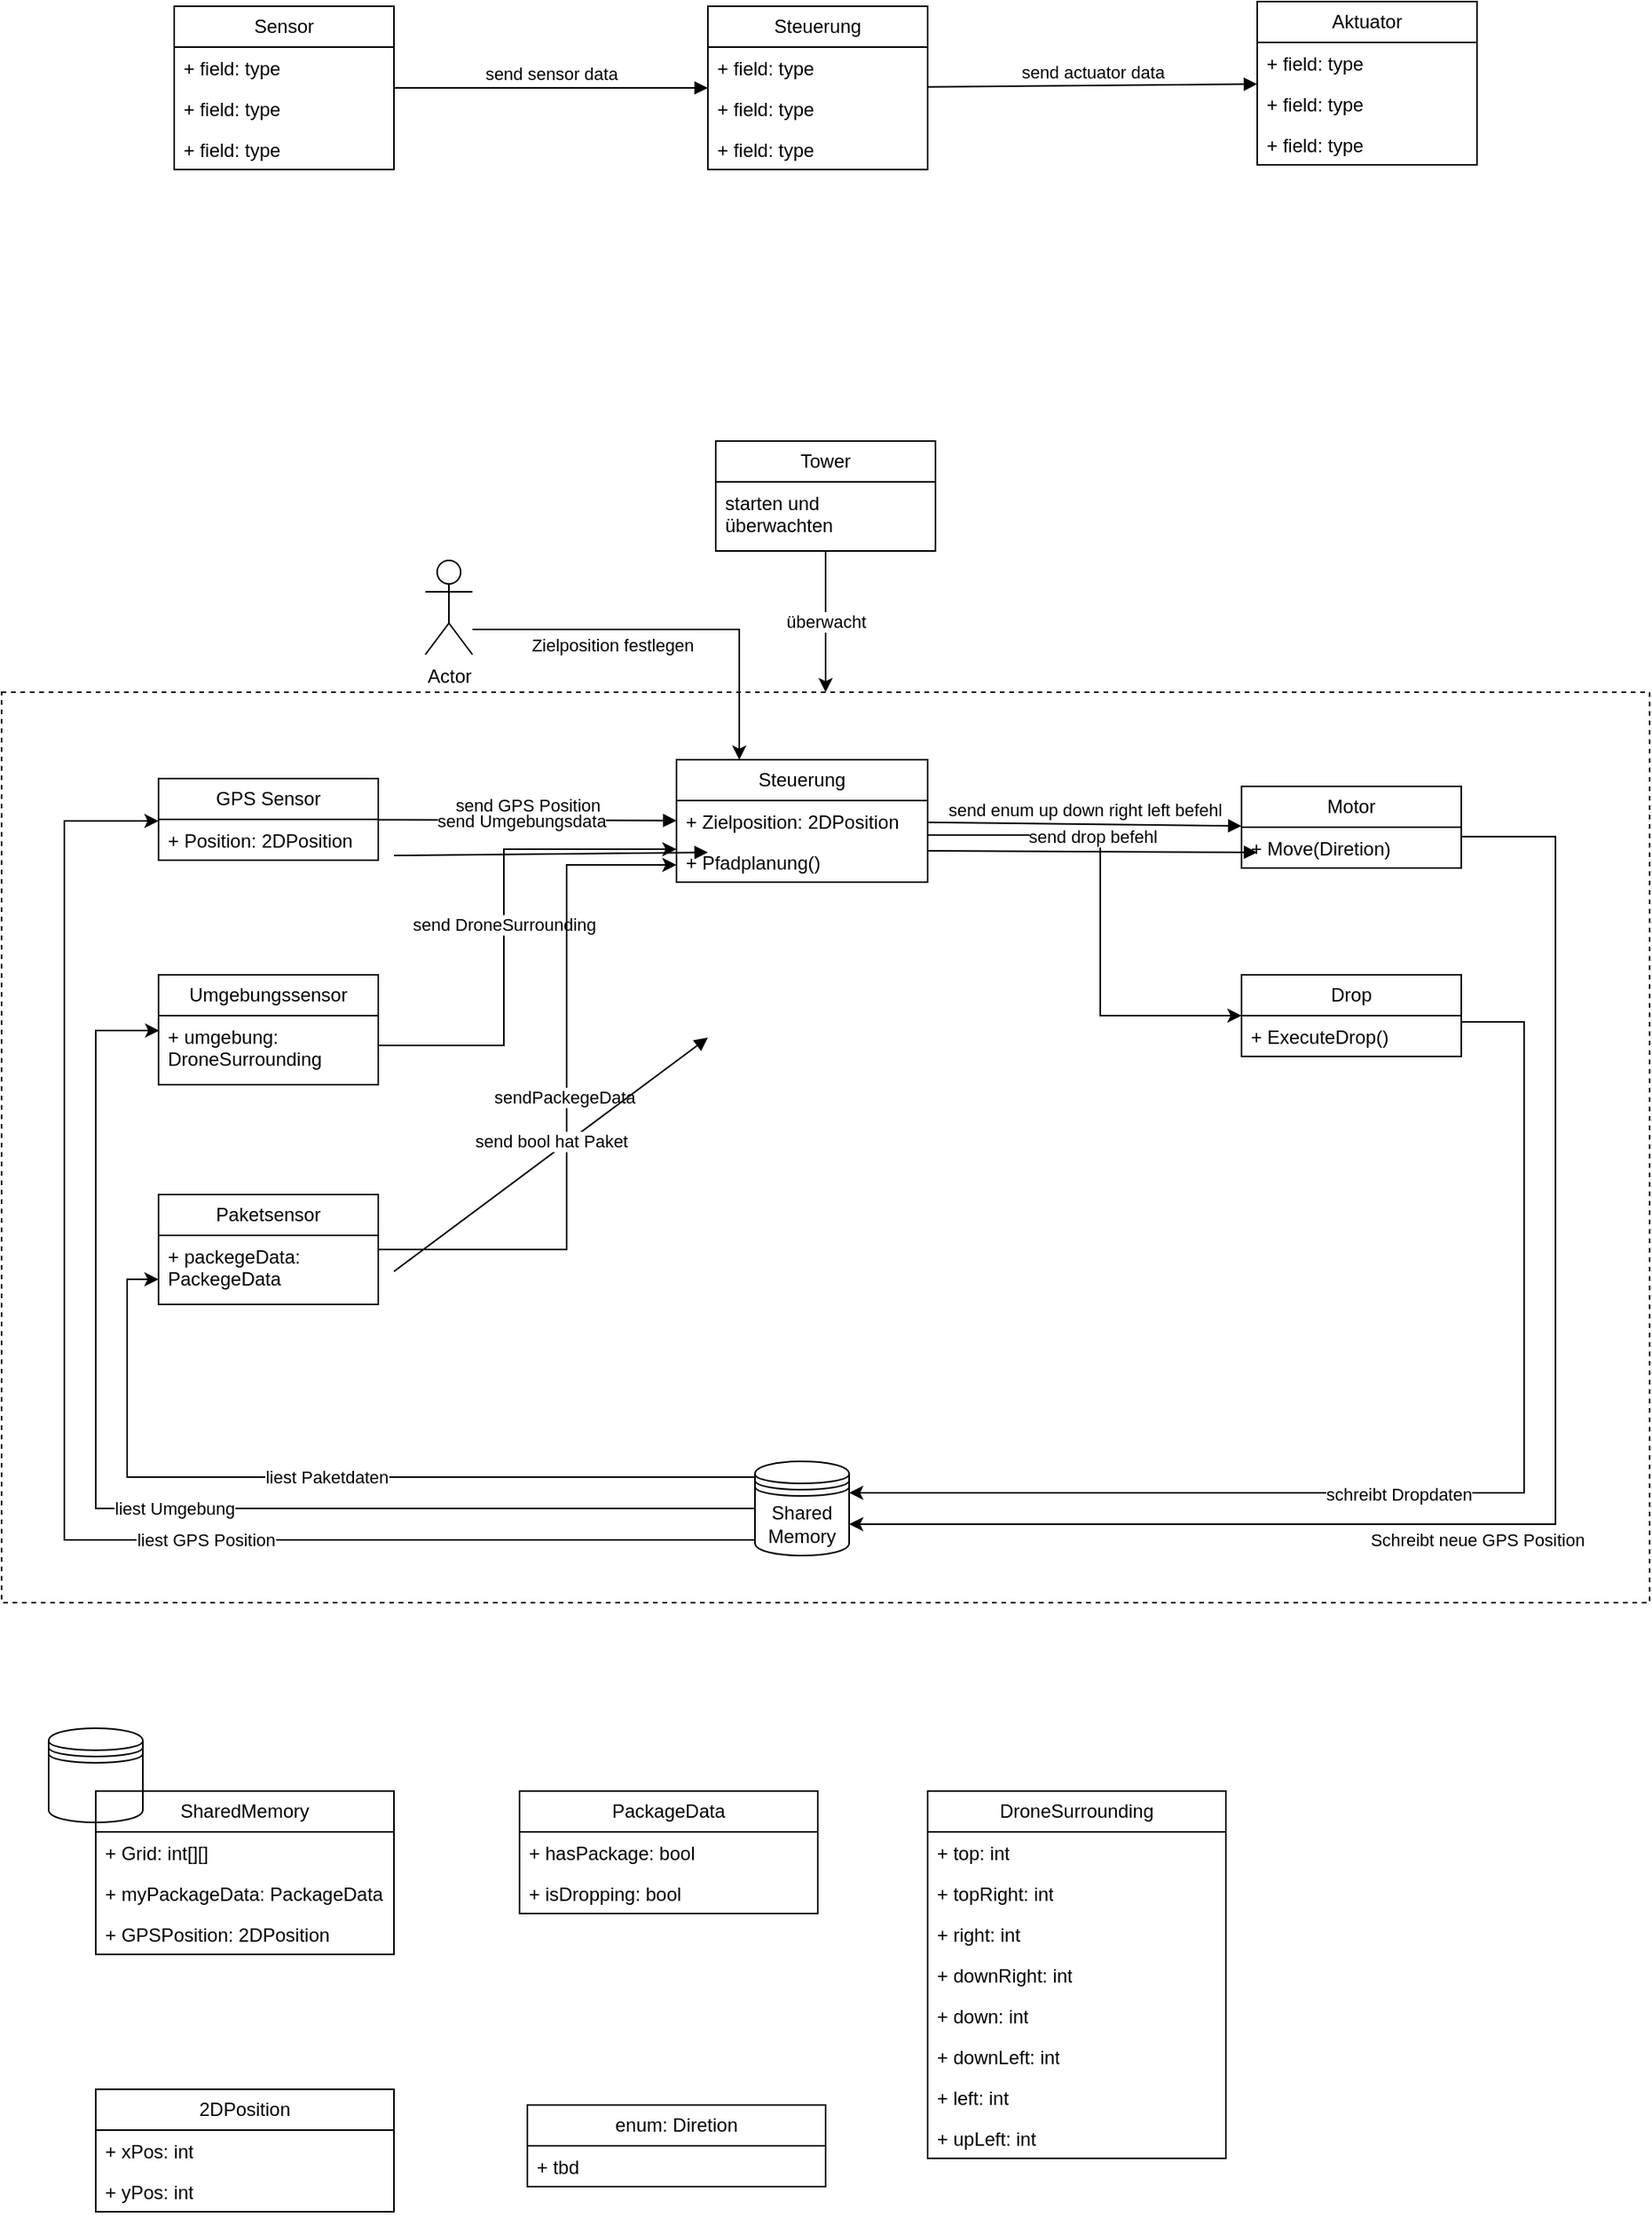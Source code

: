 <mxfile version="22.1.7" type="github">
  <diagram name="Seite-1" id="uK9_VTooxn9uTFpsE9W-">
    <mxGraphModel dx="1728" dy="952" grid="1" gridSize="10" guides="1" tooltips="1" connect="1" arrows="1" fold="1" page="1" pageScale="1" pageWidth="1169" pageHeight="1654" math="0" shadow="0">
      <root>
        <mxCell id="0" />
        <mxCell id="1" parent="0" />
        <mxCell id="3mQXkVAzB7dy_7FPCYIS-32" value="" style="rounded=0;whiteSpace=wrap;html=1;fillColor=none;dashed=1;movable=0;resizable=0;rotatable=0;deletable=0;editable=0;locked=1;connectable=0;" vertex="1" parent="1">
          <mxGeometry x="60" y="560" width="1050" height="580" as="geometry" />
        </mxCell>
        <mxCell id="Iah4EhmPaZAWbCJX25yF-1" value="Sensor" style="swimlane;fontStyle=0;childLayout=stackLayout;horizontal=1;startSize=26;fillColor=none;horizontalStack=0;resizeParent=1;resizeParentMax=0;resizeLast=0;collapsible=1;marginBottom=0;whiteSpace=wrap;html=1;" parent="1" vertex="1">
          <mxGeometry x="170" y="123" width="140" height="104" as="geometry" />
        </mxCell>
        <mxCell id="Iah4EhmPaZAWbCJX25yF-2" value="+ field: type" style="text;strokeColor=none;fillColor=none;align=left;verticalAlign=top;spacingLeft=4;spacingRight=4;overflow=hidden;rotatable=0;points=[[0,0.5],[1,0.5]];portConstraint=eastwest;whiteSpace=wrap;html=1;" parent="Iah4EhmPaZAWbCJX25yF-1" vertex="1">
          <mxGeometry y="26" width="140" height="26" as="geometry" />
        </mxCell>
        <mxCell id="Iah4EhmPaZAWbCJX25yF-3" value="+ field: type" style="text;strokeColor=none;fillColor=none;align=left;verticalAlign=top;spacingLeft=4;spacingRight=4;overflow=hidden;rotatable=0;points=[[0,0.5],[1,0.5]];portConstraint=eastwest;whiteSpace=wrap;html=1;" parent="Iah4EhmPaZAWbCJX25yF-1" vertex="1">
          <mxGeometry y="52" width="140" height="26" as="geometry" />
        </mxCell>
        <mxCell id="Iah4EhmPaZAWbCJX25yF-4" value="+ field: type" style="text;strokeColor=none;fillColor=none;align=left;verticalAlign=top;spacingLeft=4;spacingRight=4;overflow=hidden;rotatable=0;points=[[0,0.5],[1,0.5]];portConstraint=eastwest;whiteSpace=wrap;html=1;" parent="Iah4EhmPaZAWbCJX25yF-1" vertex="1">
          <mxGeometry y="78" width="140" height="26" as="geometry" />
        </mxCell>
        <mxCell id="Iah4EhmPaZAWbCJX25yF-5" value="Steuerung" style="swimlane;fontStyle=0;childLayout=stackLayout;horizontal=1;startSize=26;fillColor=none;horizontalStack=0;resizeParent=1;resizeParentMax=0;resizeLast=0;collapsible=1;marginBottom=0;whiteSpace=wrap;html=1;" parent="1" vertex="1">
          <mxGeometry x="510" y="123" width="140" height="104" as="geometry" />
        </mxCell>
        <mxCell id="Iah4EhmPaZAWbCJX25yF-6" value="+ field: type" style="text;strokeColor=none;fillColor=none;align=left;verticalAlign=top;spacingLeft=4;spacingRight=4;overflow=hidden;rotatable=0;points=[[0,0.5],[1,0.5]];portConstraint=eastwest;whiteSpace=wrap;html=1;" parent="Iah4EhmPaZAWbCJX25yF-5" vertex="1">
          <mxGeometry y="26" width="140" height="26" as="geometry" />
        </mxCell>
        <mxCell id="Iah4EhmPaZAWbCJX25yF-7" value="+ field: type" style="text;strokeColor=none;fillColor=none;align=left;verticalAlign=top;spacingLeft=4;spacingRight=4;overflow=hidden;rotatable=0;points=[[0,0.5],[1,0.5]];portConstraint=eastwest;whiteSpace=wrap;html=1;" parent="Iah4EhmPaZAWbCJX25yF-5" vertex="1">
          <mxGeometry y="52" width="140" height="26" as="geometry" />
        </mxCell>
        <mxCell id="Iah4EhmPaZAWbCJX25yF-8" value="+ field: type" style="text;strokeColor=none;fillColor=none;align=left;verticalAlign=top;spacingLeft=4;spacingRight=4;overflow=hidden;rotatable=0;points=[[0,0.5],[1,0.5]];portConstraint=eastwest;whiteSpace=wrap;html=1;" parent="Iah4EhmPaZAWbCJX25yF-5" vertex="1">
          <mxGeometry y="78" width="140" height="26" as="geometry" />
        </mxCell>
        <mxCell id="Iah4EhmPaZAWbCJX25yF-9" value="Aktuator" style="swimlane;fontStyle=0;childLayout=stackLayout;horizontal=1;startSize=26;fillColor=none;horizontalStack=0;resizeParent=1;resizeParentMax=0;resizeLast=0;collapsible=1;marginBottom=0;whiteSpace=wrap;html=1;" parent="1" vertex="1">
          <mxGeometry x="860" y="120" width="140" height="104" as="geometry" />
        </mxCell>
        <mxCell id="Iah4EhmPaZAWbCJX25yF-10" value="+ field: type" style="text;strokeColor=none;fillColor=none;align=left;verticalAlign=top;spacingLeft=4;spacingRight=4;overflow=hidden;rotatable=0;points=[[0,0.5],[1,0.5]];portConstraint=eastwest;whiteSpace=wrap;html=1;" parent="Iah4EhmPaZAWbCJX25yF-9" vertex="1">
          <mxGeometry y="26" width="140" height="26" as="geometry" />
        </mxCell>
        <mxCell id="Iah4EhmPaZAWbCJX25yF-11" value="+ field: type" style="text;strokeColor=none;fillColor=none;align=left;verticalAlign=top;spacingLeft=4;spacingRight=4;overflow=hidden;rotatable=0;points=[[0,0.5],[1,0.5]];portConstraint=eastwest;whiteSpace=wrap;html=1;" parent="Iah4EhmPaZAWbCJX25yF-9" vertex="1">
          <mxGeometry y="52" width="140" height="26" as="geometry" />
        </mxCell>
        <mxCell id="Iah4EhmPaZAWbCJX25yF-12" value="+ field: type" style="text;strokeColor=none;fillColor=none;align=left;verticalAlign=top;spacingLeft=4;spacingRight=4;overflow=hidden;rotatable=0;points=[[0,0.5],[1,0.5]];portConstraint=eastwest;whiteSpace=wrap;html=1;" parent="Iah4EhmPaZAWbCJX25yF-9" vertex="1">
          <mxGeometry y="78" width="140" height="26" as="geometry" />
        </mxCell>
        <mxCell id="Iah4EhmPaZAWbCJX25yF-13" value="send sensor data" style="html=1;verticalAlign=bottom;endArrow=block;curved=0;rounded=0;" parent="1" source="Iah4EhmPaZAWbCJX25yF-1" target="Iah4EhmPaZAWbCJX25yF-5" edge="1">
          <mxGeometry width="80" relative="1" as="geometry">
            <mxPoint x="360" y="173" as="sourcePoint" />
            <mxPoint x="440" y="173" as="targetPoint" />
          </mxGeometry>
        </mxCell>
        <mxCell id="Iah4EhmPaZAWbCJX25yF-14" value="send actuator data" style="html=1;verticalAlign=bottom;endArrow=block;curved=0;rounded=0;" parent="1" source="Iah4EhmPaZAWbCJX25yF-5" target="Iah4EhmPaZAWbCJX25yF-9" edge="1">
          <mxGeometry width="80" relative="1" as="geometry">
            <mxPoint x="690" y="173" as="sourcePoint" />
            <mxPoint x="810" y="173" as="targetPoint" />
          </mxGeometry>
        </mxCell>
        <mxCell id="3mQXkVAzB7dy_7FPCYIS-1" value="GPS Sensor" style="swimlane;fontStyle=0;childLayout=stackLayout;horizontal=1;startSize=26;fillColor=none;horizontalStack=0;resizeParent=1;resizeParentMax=0;resizeLast=0;collapsible=1;marginBottom=0;whiteSpace=wrap;html=1;" vertex="1" parent="1">
          <mxGeometry x="160" y="615" width="140" height="52" as="geometry" />
        </mxCell>
        <mxCell id="3mQXkVAzB7dy_7FPCYIS-2" value="+ Position: 2DPosition" style="text;strokeColor=none;fillColor=none;align=left;verticalAlign=top;spacingLeft=4;spacingRight=4;overflow=hidden;rotatable=0;points=[[0,0.5],[1,0.5]];portConstraint=eastwest;whiteSpace=wrap;html=1;" vertex="1" parent="3mQXkVAzB7dy_7FPCYIS-1">
          <mxGeometry y="26" width="140" height="26" as="geometry" />
        </mxCell>
        <mxCell id="3mQXkVAzB7dy_7FPCYIS-90" style="edgeStyle=orthogonalEdgeStyle;rounded=0;orthogonalLoop=1;jettySize=auto;html=1;" edge="1" parent="1" source="3mQXkVAzB7dy_7FPCYIS-5" target="3mQXkVAzB7dy_7FPCYIS-21">
          <mxGeometry relative="1" as="geometry">
            <Array as="points">
              <mxPoint x="760" y="651" />
              <mxPoint x="760" y="766" />
            </Array>
          </mxGeometry>
        </mxCell>
        <mxCell id="3mQXkVAzB7dy_7FPCYIS-5" value="Steuerung" style="swimlane;fontStyle=0;childLayout=stackLayout;horizontal=1;startSize=26;fillColor=none;horizontalStack=0;resizeParent=1;resizeParentMax=0;resizeLast=0;collapsible=1;marginBottom=0;whiteSpace=wrap;html=1;" vertex="1" parent="1">
          <mxGeometry x="490" y="603" width="160" height="78" as="geometry" />
        </mxCell>
        <mxCell id="3mQXkVAzB7dy_7FPCYIS-8" value="+ Zielposition: 2DPosition" style="text;strokeColor=none;fillColor=none;align=left;verticalAlign=top;spacingLeft=4;spacingRight=4;overflow=hidden;rotatable=0;points=[[0,0.5],[1,0.5]];portConstraint=eastwest;whiteSpace=wrap;html=1;" vertex="1" parent="3mQXkVAzB7dy_7FPCYIS-5">
          <mxGeometry y="26" width="160" height="26" as="geometry" />
        </mxCell>
        <mxCell id="3mQXkVAzB7dy_7FPCYIS-93" value="+ Pfadplanung()" style="text;strokeColor=none;fillColor=none;align=left;verticalAlign=top;spacingLeft=4;spacingRight=4;overflow=hidden;rotatable=0;points=[[0,0.5],[1,0.5]];portConstraint=eastwest;whiteSpace=wrap;html=1;" vertex="1" parent="3mQXkVAzB7dy_7FPCYIS-5">
          <mxGeometry y="52" width="160" height="26" as="geometry" />
        </mxCell>
        <mxCell id="3mQXkVAzB7dy_7FPCYIS-50" value="Schreibt neue GPS Position" style="edgeStyle=orthogonalEdgeStyle;rounded=0;orthogonalLoop=1;jettySize=auto;html=1;" edge="1" parent="1" source="3mQXkVAzB7dy_7FPCYIS-9">
          <mxGeometry x="0.156" y="10" relative="1" as="geometry">
            <mxPoint x="600" y="1090" as="targetPoint" />
            <Array as="points">
              <mxPoint x="1050" y="652" />
              <mxPoint x="1050" y="1090" />
            </Array>
            <mxPoint as="offset" />
          </mxGeometry>
        </mxCell>
        <mxCell id="3mQXkVAzB7dy_7FPCYIS-9" value="Motor" style="swimlane;fontStyle=0;childLayout=stackLayout;horizontal=1;startSize=26;fillColor=none;horizontalStack=0;resizeParent=1;resizeParentMax=0;resizeLast=0;collapsible=1;marginBottom=0;whiteSpace=wrap;html=1;" vertex="1" parent="1">
          <mxGeometry x="850" y="620" width="140" height="52" as="geometry" />
        </mxCell>
        <mxCell id="3mQXkVAzB7dy_7FPCYIS-10" value="+ Move(Diretion)" style="text;strokeColor=none;fillColor=none;align=left;verticalAlign=top;spacingLeft=4;spacingRight=4;overflow=hidden;rotatable=0;points=[[0,0.5],[1,0.5]];portConstraint=eastwest;whiteSpace=wrap;html=1;" vertex="1" parent="3mQXkVAzB7dy_7FPCYIS-9">
          <mxGeometry y="26" width="140" height="26" as="geometry" />
        </mxCell>
        <mxCell id="3mQXkVAzB7dy_7FPCYIS-13" value="send GPS Position" style="html=1;verticalAlign=bottom;endArrow=block;curved=0;rounded=0;" edge="1" parent="1" source="3mQXkVAzB7dy_7FPCYIS-1" target="3mQXkVAzB7dy_7FPCYIS-5">
          <mxGeometry width="80" relative="1" as="geometry">
            <mxPoint x="350" y="653" as="sourcePoint" />
            <mxPoint x="430" y="653" as="targetPoint" />
          </mxGeometry>
        </mxCell>
        <mxCell id="3mQXkVAzB7dy_7FPCYIS-14" value="send enum up down right left befehl" style="html=1;verticalAlign=bottom;endArrow=block;curved=0;rounded=0;" edge="1" parent="1" source="3mQXkVAzB7dy_7FPCYIS-5" target="3mQXkVAzB7dy_7FPCYIS-9">
          <mxGeometry width="80" relative="1" as="geometry">
            <mxPoint x="680" y="653" as="sourcePoint" />
            <mxPoint x="800" y="653" as="targetPoint" />
          </mxGeometry>
        </mxCell>
        <mxCell id="3mQXkVAzB7dy_7FPCYIS-85" value="send&amp;nbsp;DroneSurrounding" style="edgeStyle=orthogonalEdgeStyle;rounded=0;orthogonalLoop=1;jettySize=auto;html=1;" edge="1" parent="1">
          <mxGeometry relative="1" as="geometry">
            <mxPoint x="490" y="660" as="targetPoint" />
            <mxPoint x="300" y="785.034" as="sourcePoint" />
            <Array as="points">
              <mxPoint x="380" y="785" />
              <mxPoint x="380" y="660" />
            </Array>
          </mxGeometry>
        </mxCell>
        <mxCell id="3mQXkVAzB7dy_7FPCYIS-16" value="Umgebungssensor" style="swimlane;fontStyle=0;childLayout=stackLayout;horizontal=1;startSize=26;fillColor=none;horizontalStack=0;resizeParent=1;resizeParentMax=0;resizeLast=0;collapsible=1;marginBottom=0;whiteSpace=wrap;html=1;" vertex="1" parent="1">
          <mxGeometry x="160" y="740" width="140" height="70" as="geometry" />
        </mxCell>
        <mxCell id="3mQXkVAzB7dy_7FPCYIS-17" value="+ umgebung: DroneSurrounding" style="text;strokeColor=none;fillColor=none;align=left;verticalAlign=top;spacingLeft=4;spacingRight=4;overflow=hidden;rotatable=0;points=[[0,0.5],[1,0.5]];portConstraint=eastwest;whiteSpace=wrap;html=1;" vertex="1" parent="3mQXkVAzB7dy_7FPCYIS-16">
          <mxGeometry y="26" width="140" height="44" as="geometry" />
        </mxCell>
        <mxCell id="3mQXkVAzB7dy_7FPCYIS-20" value="send Umgebungsdata" style="html=1;verticalAlign=bottom;endArrow=block;curved=0;rounded=0;exitX=1.002;exitY=0.306;exitDx=0;exitDy=0;exitPerimeter=0;entryX=0;entryY=0.5;entryDx=0;entryDy=0;" edge="1" parent="1" source="3mQXkVAzB7dy_7FPCYIS-18" target="3mQXkVAzB7dy_7FPCYIS-6">
          <mxGeometry x="-0.187" y="12" width="80" relative="1" as="geometry">
            <mxPoint x="310" y="664" as="sourcePoint" />
            <mxPoint x="510" y="662" as="targetPoint" />
            <mxPoint as="offset" />
          </mxGeometry>
        </mxCell>
        <mxCell id="3mQXkVAzB7dy_7FPCYIS-21" value="Drop" style="swimlane;fontStyle=0;childLayout=stackLayout;horizontal=1;startSize=26;fillColor=none;horizontalStack=0;resizeParent=1;resizeParentMax=0;resizeLast=0;collapsible=1;marginBottom=0;whiteSpace=wrap;html=1;" vertex="1" parent="1">
          <mxGeometry x="850" y="740" width="140" height="52" as="geometry" />
        </mxCell>
        <mxCell id="3mQXkVAzB7dy_7FPCYIS-22" value="+ ExecuteDrop()" style="text;strokeColor=none;fillColor=none;align=left;verticalAlign=top;spacingLeft=4;spacingRight=4;overflow=hidden;rotatable=0;points=[[0,0.5],[1,0.5]];portConstraint=eastwest;whiteSpace=wrap;html=1;" vertex="1" parent="3mQXkVAzB7dy_7FPCYIS-21">
          <mxGeometry y="26" width="140" height="26" as="geometry" />
        </mxCell>
        <mxCell id="3mQXkVAzB7dy_7FPCYIS-25" value="send drop befehl" style="html=1;verticalAlign=bottom;endArrow=block;curved=0;rounded=0;entryX=-0.024;entryY=0.49;entryDx=0;entryDy=0;entryPerimeter=0;exitX=1;exitY=0.5;exitDx=0;exitDy=0;" edge="1" parent="1" source="3mQXkVAzB7dy_7FPCYIS-6" target="3mQXkVAzB7dy_7FPCYIS-23">
          <mxGeometry width="80" relative="1" as="geometry">
            <mxPoint x="650" y="661" as="sourcePoint" />
            <mxPoint x="860" y="662" as="targetPoint" />
          </mxGeometry>
        </mxCell>
        <mxCell id="3mQXkVAzB7dy_7FPCYIS-35" value="überwacht" style="edgeStyle=orthogonalEdgeStyle;rounded=0;orthogonalLoop=1;jettySize=auto;html=1;" edge="1" parent="1" source="3mQXkVAzB7dy_7FPCYIS-28" target="3mQXkVAzB7dy_7FPCYIS-32">
          <mxGeometry relative="1" as="geometry" />
        </mxCell>
        <mxCell id="3mQXkVAzB7dy_7FPCYIS-28" value="Tower" style="swimlane;fontStyle=0;childLayout=stackLayout;horizontal=1;startSize=26;fillColor=none;horizontalStack=0;resizeParent=1;resizeParentMax=0;resizeLast=0;collapsible=1;marginBottom=0;whiteSpace=wrap;html=1;" vertex="1" parent="1">
          <mxGeometry x="515" y="400" width="140" height="70" as="geometry" />
        </mxCell>
        <mxCell id="3mQXkVAzB7dy_7FPCYIS-29" value="starten und überwachten" style="text;strokeColor=none;fillColor=none;align=left;verticalAlign=top;spacingLeft=4;spacingRight=4;overflow=hidden;rotatable=0;points=[[0,0.5],[1,0.5]];portConstraint=eastwest;whiteSpace=wrap;html=1;" vertex="1" parent="3mQXkVAzB7dy_7FPCYIS-28">
          <mxGeometry y="26" width="140" height="44" as="geometry" />
        </mxCell>
        <mxCell id="3mQXkVAzB7dy_7FPCYIS-36" value="Actor" style="shape=umlActor;verticalLabelPosition=bottom;verticalAlign=top;html=1;outlineConnect=0;" vertex="1" parent="1">
          <mxGeometry x="330" y="476" width="30" height="60" as="geometry" />
        </mxCell>
        <mxCell id="3mQXkVAzB7dy_7FPCYIS-41" value="Zielposition festlegen" style="edgeStyle=orthogonalEdgeStyle;rounded=0;orthogonalLoop=1;jettySize=auto;html=1;entryX=0.25;entryY=0;entryDx=0;entryDy=0;" edge="1" parent="1" source="3mQXkVAzB7dy_7FPCYIS-36" target="3mQXkVAzB7dy_7FPCYIS-5">
          <mxGeometry x="-0.302" y="-10" relative="1" as="geometry">
            <Array as="points">
              <mxPoint x="395" y="520" />
              <mxPoint x="535" y="520" />
            </Array>
            <mxPoint as="offset" />
          </mxGeometry>
        </mxCell>
        <mxCell id="3mQXkVAzB7dy_7FPCYIS-92" value="sendPackegeData&amp;nbsp;" style="edgeStyle=orthogonalEdgeStyle;rounded=0;orthogonalLoop=1;jettySize=auto;html=1;" edge="1" parent="1" source="3mQXkVAzB7dy_7FPCYIS-44" target="3mQXkVAzB7dy_7FPCYIS-5">
          <mxGeometry relative="1" as="geometry">
            <Array as="points">
              <mxPoint x="420" y="915" />
              <mxPoint x="420" y="670" />
            </Array>
          </mxGeometry>
        </mxCell>
        <mxCell id="3mQXkVAzB7dy_7FPCYIS-44" value="Paketsensor" style="swimlane;fontStyle=0;childLayout=stackLayout;horizontal=1;startSize=26;fillColor=none;horizontalStack=0;resizeParent=1;resizeParentMax=0;resizeLast=0;collapsible=1;marginBottom=0;whiteSpace=wrap;html=1;" vertex="1" parent="1">
          <mxGeometry x="160" y="880" width="140" height="70" as="geometry" />
        </mxCell>
        <mxCell id="3mQXkVAzB7dy_7FPCYIS-45" value="+ packegeData: PackegeData" style="text;strokeColor=none;fillColor=none;align=left;verticalAlign=top;spacingLeft=4;spacingRight=4;overflow=hidden;rotatable=0;points=[[0,0.5],[1,0.5]];portConstraint=eastwest;whiteSpace=wrap;html=1;" vertex="1" parent="3mQXkVAzB7dy_7FPCYIS-44">
          <mxGeometry y="26" width="140" height="44" as="geometry" />
        </mxCell>
        <mxCell id="3mQXkVAzB7dy_7FPCYIS-48" value="send bool hat Paket" style="html=1;verticalAlign=bottom;endArrow=block;curved=0;rounded=0;exitX=1.014;exitY=0.296;exitDx=0;exitDy=0;exitPerimeter=0;entryX=0;entryY=0.5;entryDx=0;entryDy=0;" edge="1" parent="1" source="3mQXkVAzB7dy_7FPCYIS-46" target="3mQXkVAzB7dy_7FPCYIS-6">
          <mxGeometry width="80" relative="1" as="geometry">
            <mxPoint x="310" y="929" as="sourcePoint" />
            <mxPoint x="510" y="780" as="targetPoint" />
          </mxGeometry>
        </mxCell>
        <mxCell id="3mQXkVAzB7dy_7FPCYIS-66" value="liest GPS Position" style="edgeStyle=orthogonalEdgeStyle;rounded=0;orthogonalLoop=1;jettySize=auto;html=1;" edge="1" parent="1" source="3mQXkVAzB7dy_7FPCYIS-49" target="3mQXkVAzB7dy_7FPCYIS-1">
          <mxGeometry x="-0.269" relative="1" as="geometry">
            <Array as="points">
              <mxPoint x="100" y="1100" />
              <mxPoint x="100" y="642" />
            </Array>
            <mxPoint as="offset" />
          </mxGeometry>
        </mxCell>
        <mxCell id="3mQXkVAzB7dy_7FPCYIS-49" value="Shared&lt;br&gt;Memory" style="shape=datastore;whiteSpace=wrap;html=1;" vertex="1" parent="1">
          <mxGeometry x="540" y="1050" width="60" height="60" as="geometry" />
        </mxCell>
        <mxCell id="3mQXkVAzB7dy_7FPCYIS-51" value="schreibt Dropdaten" style="edgeStyle=orthogonalEdgeStyle;rounded=0;orthogonalLoop=1;jettySize=auto;html=1;entryX=1;entryY=0.5;entryDx=0;entryDy=0;" edge="1" parent="1">
          <mxGeometry x="0.089" y="1" relative="1" as="geometry">
            <mxPoint x="600" y="1070.97" as="targetPoint" />
            <mxPoint x="990" y="770.004" as="sourcePoint" />
            <Array as="points">
              <mxPoint x="1030" y="770" />
              <mxPoint x="1030" y="1070" />
              <mxPoint x="600" y="1070" />
            </Array>
            <mxPoint as="offset" />
          </mxGeometry>
        </mxCell>
        <mxCell id="3mQXkVAzB7dy_7FPCYIS-53" value="" style="shape=datastore;whiteSpace=wrap;html=1;" vertex="1" parent="1">
          <mxGeometry x="90" y="1220" width="60" height="60" as="geometry" />
        </mxCell>
        <mxCell id="3mQXkVAzB7dy_7FPCYIS-56" value="SharedMemory" style="swimlane;fontStyle=0;childLayout=stackLayout;horizontal=1;startSize=26;fillColor=none;horizontalStack=0;resizeParent=1;resizeParentMax=0;resizeLast=0;collapsible=1;marginBottom=0;whiteSpace=wrap;html=1;" vertex="1" parent="1">
          <mxGeometry x="120" y="1260" width="190" height="104" as="geometry" />
        </mxCell>
        <mxCell id="3mQXkVAzB7dy_7FPCYIS-57" value="+ Grid: int[][]" style="text;strokeColor=none;fillColor=none;align=left;verticalAlign=top;spacingLeft=4;spacingRight=4;overflow=hidden;rotatable=0;points=[[0,0.5],[1,0.5]];portConstraint=eastwest;whiteSpace=wrap;html=1;" vertex="1" parent="3mQXkVAzB7dy_7FPCYIS-56">
          <mxGeometry y="26" width="190" height="26" as="geometry" />
        </mxCell>
        <mxCell id="3mQXkVAzB7dy_7FPCYIS-58" value="+ myPackageData:&amp;nbsp;PackageData" style="text;strokeColor=none;fillColor=none;align=left;verticalAlign=top;spacingLeft=4;spacingRight=4;overflow=hidden;rotatable=0;points=[[0,0.5],[1,0.5]];portConstraint=eastwest;whiteSpace=wrap;html=1;" vertex="1" parent="3mQXkVAzB7dy_7FPCYIS-56">
          <mxGeometry y="52" width="190" height="26" as="geometry" />
        </mxCell>
        <mxCell id="3mQXkVAzB7dy_7FPCYIS-60" value="+ GPSPosition: 2DPosition" style="text;strokeColor=none;fillColor=none;align=left;verticalAlign=top;spacingLeft=4;spacingRight=4;overflow=hidden;rotatable=0;points=[[0,0.5],[1,0.5]];portConstraint=eastwest;whiteSpace=wrap;html=1;" vertex="1" parent="3mQXkVAzB7dy_7FPCYIS-56">
          <mxGeometry y="78" width="190" height="26" as="geometry" />
        </mxCell>
        <mxCell id="3mQXkVAzB7dy_7FPCYIS-61" value="2DPosition" style="swimlane;fontStyle=0;childLayout=stackLayout;horizontal=1;startSize=26;fillColor=none;horizontalStack=0;resizeParent=1;resizeParentMax=0;resizeLast=0;collapsible=1;marginBottom=0;whiteSpace=wrap;html=1;" vertex="1" parent="1">
          <mxGeometry x="120" y="1450" width="190" height="78" as="geometry" />
        </mxCell>
        <mxCell id="3mQXkVAzB7dy_7FPCYIS-62" value="+ xPos: int" style="text;strokeColor=none;fillColor=none;align=left;verticalAlign=top;spacingLeft=4;spacingRight=4;overflow=hidden;rotatable=0;points=[[0,0.5],[1,0.5]];portConstraint=eastwest;whiteSpace=wrap;html=1;" vertex="1" parent="3mQXkVAzB7dy_7FPCYIS-61">
          <mxGeometry y="26" width="190" height="26" as="geometry" />
        </mxCell>
        <mxCell id="3mQXkVAzB7dy_7FPCYIS-63" value="+ yPos: int" style="text;strokeColor=none;fillColor=none;align=left;verticalAlign=top;spacingLeft=4;spacingRight=4;overflow=hidden;rotatable=0;points=[[0,0.5],[1,0.5]];portConstraint=eastwest;whiteSpace=wrap;html=1;" vertex="1" parent="3mQXkVAzB7dy_7FPCYIS-61">
          <mxGeometry y="52" width="190" height="26" as="geometry" />
        </mxCell>
        <mxCell id="3mQXkVAzB7dy_7FPCYIS-68" value="liest Umgebung" style="edgeStyle=orthogonalEdgeStyle;rounded=0;orthogonalLoop=1;jettySize=auto;html=1;entryX=-0.002;entryY=0.295;entryDx=0;entryDy=0;entryPerimeter=0;" edge="1" parent="1" source="3mQXkVAzB7dy_7FPCYIS-49" target="3mQXkVAzB7dy_7FPCYIS-18">
          <mxGeometry relative="1" as="geometry">
            <Array as="points">
              <mxPoint x="120" y="1080" />
              <mxPoint x="120" y="800" />
            </Array>
          </mxGeometry>
        </mxCell>
        <mxCell id="3mQXkVAzB7dy_7FPCYIS-69" value="liest Paketdaten" style="edgeStyle=orthogonalEdgeStyle;rounded=0;orthogonalLoop=1;jettySize=auto;html=1;" edge="1" parent="1" source="3mQXkVAzB7dy_7FPCYIS-49" target="3mQXkVAzB7dy_7FPCYIS-44">
          <mxGeometry relative="1" as="geometry">
            <Array as="points">
              <mxPoint x="140" y="1060" />
              <mxPoint x="140" y="934" />
            </Array>
          </mxGeometry>
        </mxCell>
        <mxCell id="3mQXkVAzB7dy_7FPCYIS-70" value="DroneSurrounding" style="swimlane;fontStyle=0;childLayout=stackLayout;horizontal=1;startSize=26;fillColor=none;horizontalStack=0;resizeParent=1;resizeParentMax=0;resizeLast=0;collapsible=1;marginBottom=0;whiteSpace=wrap;html=1;" vertex="1" parent="1">
          <mxGeometry x="650" y="1260" width="190" height="234" as="geometry" />
        </mxCell>
        <mxCell id="3mQXkVAzB7dy_7FPCYIS-71" value="+ top: int" style="text;strokeColor=none;fillColor=none;align=left;verticalAlign=top;spacingLeft=4;spacingRight=4;overflow=hidden;rotatable=0;points=[[0,0.5],[1,0.5]];portConstraint=eastwest;whiteSpace=wrap;html=1;" vertex="1" parent="3mQXkVAzB7dy_7FPCYIS-70">
          <mxGeometry y="26" width="190" height="26" as="geometry" />
        </mxCell>
        <mxCell id="3mQXkVAzB7dy_7FPCYIS-72" value="+ topRight: int" style="text;strokeColor=none;fillColor=none;align=left;verticalAlign=top;spacingLeft=4;spacingRight=4;overflow=hidden;rotatable=0;points=[[0,0.5],[1,0.5]];portConstraint=eastwest;whiteSpace=wrap;html=1;" vertex="1" parent="3mQXkVAzB7dy_7FPCYIS-70">
          <mxGeometry y="52" width="190" height="26" as="geometry" />
        </mxCell>
        <mxCell id="3mQXkVAzB7dy_7FPCYIS-77" value="+ right: int" style="text;strokeColor=none;fillColor=none;align=left;verticalAlign=top;spacingLeft=4;spacingRight=4;overflow=hidden;rotatable=0;points=[[0,0.5],[1,0.5]];portConstraint=eastwest;whiteSpace=wrap;html=1;" vertex="1" parent="3mQXkVAzB7dy_7FPCYIS-70">
          <mxGeometry y="78" width="190" height="26" as="geometry" />
        </mxCell>
        <mxCell id="3mQXkVAzB7dy_7FPCYIS-78" value="+ downRight: int" style="text;strokeColor=none;fillColor=none;align=left;verticalAlign=top;spacingLeft=4;spacingRight=4;overflow=hidden;rotatable=0;points=[[0,0.5],[1,0.5]];portConstraint=eastwest;whiteSpace=wrap;html=1;" vertex="1" parent="3mQXkVAzB7dy_7FPCYIS-70">
          <mxGeometry y="104" width="190" height="26" as="geometry" />
        </mxCell>
        <mxCell id="3mQXkVAzB7dy_7FPCYIS-76" value="+ down: int" style="text;strokeColor=none;fillColor=none;align=left;verticalAlign=top;spacingLeft=4;spacingRight=4;overflow=hidden;rotatable=0;points=[[0,0.5],[1,0.5]];portConstraint=eastwest;whiteSpace=wrap;html=1;" vertex="1" parent="3mQXkVAzB7dy_7FPCYIS-70">
          <mxGeometry y="130" width="190" height="26" as="geometry" />
        </mxCell>
        <mxCell id="3mQXkVAzB7dy_7FPCYIS-75" value="+ downLeft: int" style="text;strokeColor=none;fillColor=none;align=left;verticalAlign=top;spacingLeft=4;spacingRight=4;overflow=hidden;rotatable=0;points=[[0,0.5],[1,0.5]];portConstraint=eastwest;whiteSpace=wrap;html=1;" vertex="1" parent="3mQXkVAzB7dy_7FPCYIS-70">
          <mxGeometry y="156" width="190" height="26" as="geometry" />
        </mxCell>
        <mxCell id="3mQXkVAzB7dy_7FPCYIS-74" value="+ left: int" style="text;strokeColor=none;fillColor=none;align=left;verticalAlign=top;spacingLeft=4;spacingRight=4;overflow=hidden;rotatable=0;points=[[0,0.5],[1,0.5]];portConstraint=eastwest;whiteSpace=wrap;html=1;" vertex="1" parent="3mQXkVAzB7dy_7FPCYIS-70">
          <mxGeometry y="182" width="190" height="26" as="geometry" />
        </mxCell>
        <mxCell id="3mQXkVAzB7dy_7FPCYIS-73" value="+ upLeft: int" style="text;strokeColor=none;fillColor=none;align=left;verticalAlign=top;spacingLeft=4;spacingRight=4;overflow=hidden;rotatable=0;points=[[0,0.5],[1,0.5]];portConstraint=eastwest;whiteSpace=wrap;html=1;" vertex="1" parent="3mQXkVAzB7dy_7FPCYIS-70">
          <mxGeometry y="208" width="190" height="26" as="geometry" />
        </mxCell>
        <mxCell id="3mQXkVAzB7dy_7FPCYIS-79" value="PackageData" style="swimlane;fontStyle=0;childLayout=stackLayout;horizontal=1;startSize=26;fillColor=none;horizontalStack=0;resizeParent=1;resizeParentMax=0;resizeLast=0;collapsible=1;marginBottom=0;whiteSpace=wrap;html=1;" vertex="1" parent="1">
          <mxGeometry x="390" y="1260" width="190" height="78" as="geometry" />
        </mxCell>
        <mxCell id="3mQXkVAzB7dy_7FPCYIS-81" value="+ hasPackage: bool" style="text;strokeColor=none;fillColor=none;align=left;verticalAlign=top;spacingLeft=4;spacingRight=4;overflow=hidden;rotatable=0;points=[[0,0.5],[1,0.5]];portConstraint=eastwest;whiteSpace=wrap;html=1;" vertex="1" parent="3mQXkVAzB7dy_7FPCYIS-79">
          <mxGeometry y="26" width="190" height="26" as="geometry" />
        </mxCell>
        <mxCell id="3mQXkVAzB7dy_7FPCYIS-82" value="+ isDropping: bool" style="text;strokeColor=none;fillColor=none;align=left;verticalAlign=top;spacingLeft=4;spacingRight=4;overflow=hidden;rotatable=0;points=[[0,0.5],[1,0.5]];portConstraint=eastwest;whiteSpace=wrap;html=1;" vertex="1" parent="3mQXkVAzB7dy_7FPCYIS-79">
          <mxGeometry y="52" width="190" height="26" as="geometry" />
        </mxCell>
        <mxCell id="3mQXkVAzB7dy_7FPCYIS-84" value="liest Umgebung" style="edgeStyle=orthogonalEdgeStyle;rounded=0;orthogonalLoop=1;jettySize=auto;html=1;entryX=0.003;entryY=0.217;entryDx=0;entryDy=0;entryPerimeter=0;" edge="1" parent="1" source="3mQXkVAzB7dy_7FPCYIS-49" target="3mQXkVAzB7dy_7FPCYIS-17">
          <mxGeometry x="-0.033" relative="1" as="geometry">
            <Array as="points">
              <mxPoint x="120" y="1080" />
              <mxPoint x="120" y="776" />
            </Array>
            <mxPoint as="offset" />
          </mxGeometry>
        </mxCell>
        <mxCell id="3mQXkVAzB7dy_7FPCYIS-86" value="enum: Diretion" style="swimlane;fontStyle=0;childLayout=stackLayout;horizontal=1;startSize=26;fillColor=none;horizontalStack=0;resizeParent=1;resizeParentMax=0;resizeLast=0;collapsible=1;marginBottom=0;whiteSpace=wrap;html=1;" vertex="1" parent="1">
          <mxGeometry x="395" y="1460" width="190" height="52" as="geometry" />
        </mxCell>
        <mxCell id="3mQXkVAzB7dy_7FPCYIS-88" value="+ tbd" style="text;strokeColor=none;fillColor=none;align=left;verticalAlign=top;spacingLeft=4;spacingRight=4;overflow=hidden;rotatable=0;points=[[0,0.5],[1,0.5]];portConstraint=eastwest;whiteSpace=wrap;html=1;" vertex="1" parent="3mQXkVAzB7dy_7FPCYIS-86">
          <mxGeometry y="26" width="190" height="26" as="geometry" />
        </mxCell>
      </root>
    </mxGraphModel>
  </diagram>
</mxfile>
